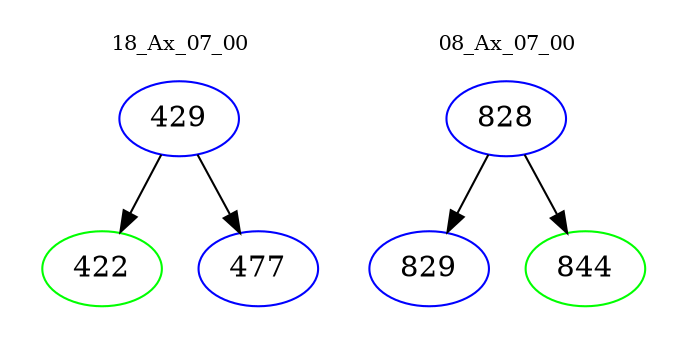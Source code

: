 digraph{
subgraph cluster_0 {
color = white
label = "18_Ax_07_00";
fontsize=10;
T0_429 [label="429", color="blue"]
T0_429 -> T0_422 [color="black"]
T0_422 [label="422", color="green"]
T0_429 -> T0_477 [color="black"]
T0_477 [label="477", color="blue"]
}
subgraph cluster_1 {
color = white
label = "08_Ax_07_00";
fontsize=10;
T1_828 [label="828", color="blue"]
T1_828 -> T1_829 [color="black"]
T1_829 [label="829", color="blue"]
T1_828 -> T1_844 [color="black"]
T1_844 [label="844", color="green"]
}
}
